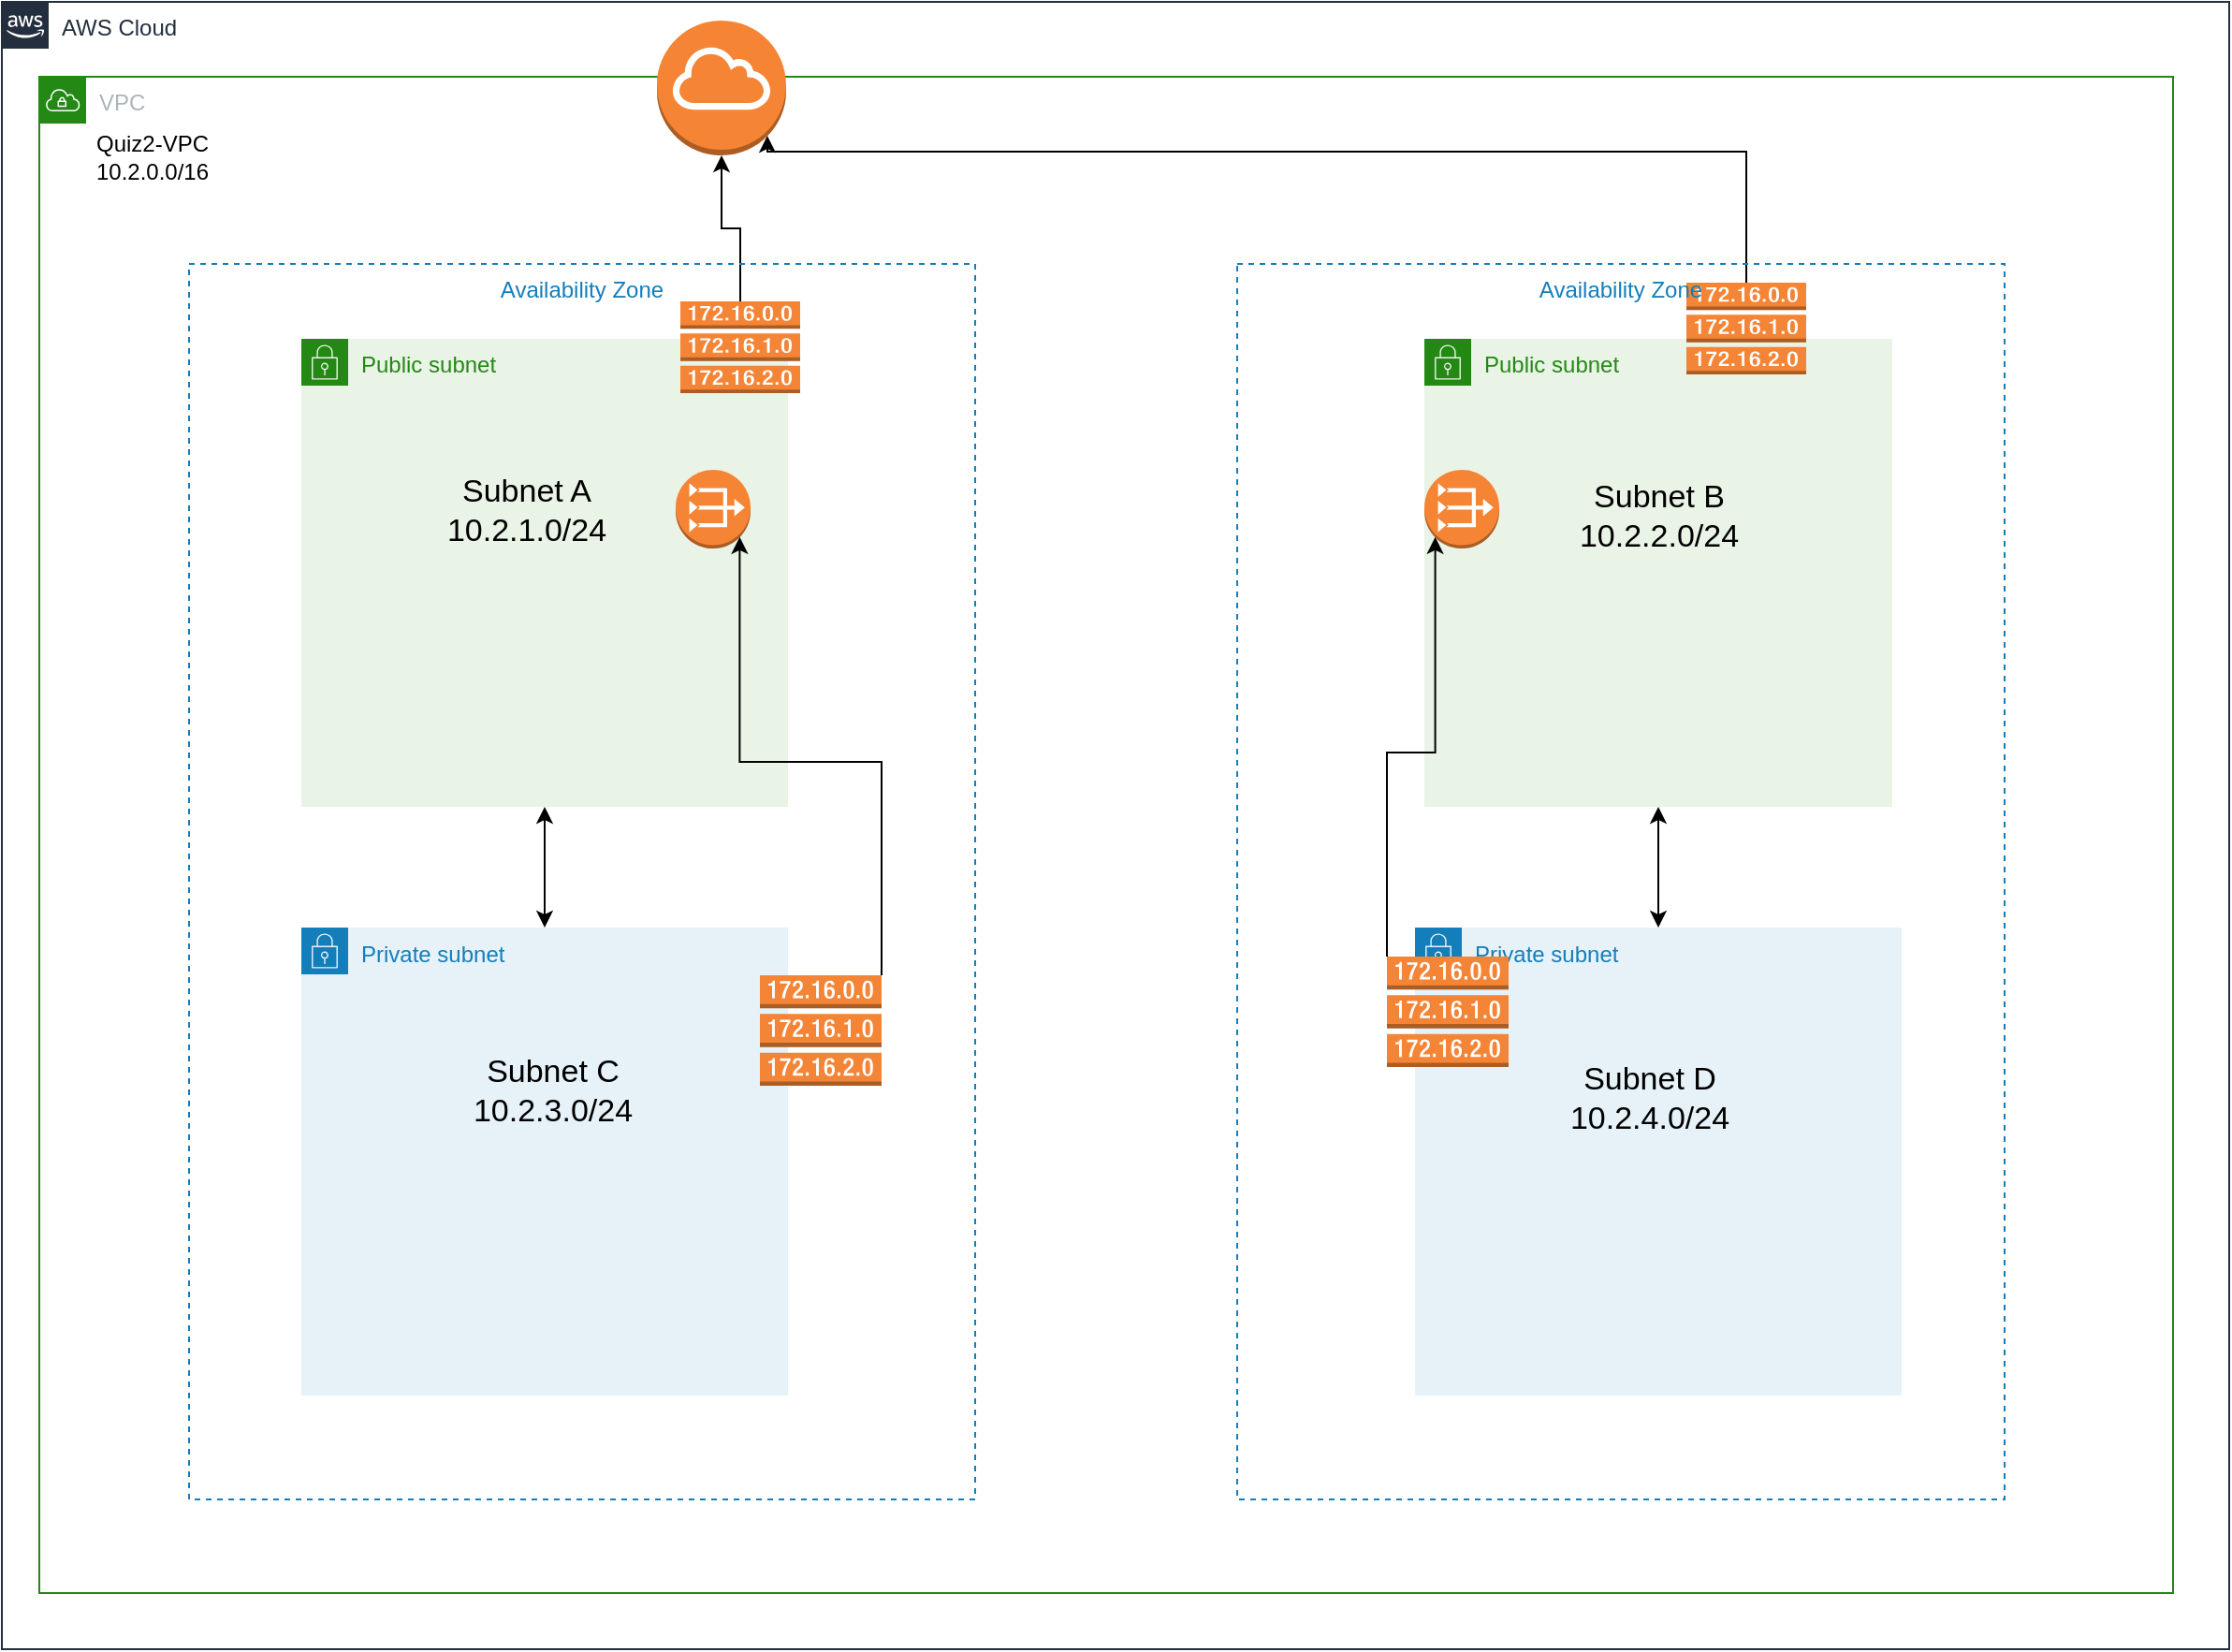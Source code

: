 <mxfile version="22.0.8" type="github">
  <diagram name="Page-1" id="J7Rwe3FlgArO9YMWmGPn">
    <mxGraphModel dx="1866" dy="1239" grid="1" gridSize="10" guides="1" tooltips="1" connect="1" arrows="1" fold="1" page="1" pageScale="1" pageWidth="850" pageHeight="1100" math="0" shadow="0">
      <root>
        <mxCell id="0" />
        <mxCell id="1" parent="0" />
        <mxCell id="r0di9if8hs9-B2SNoRB6-1" value="AWS Cloud" style="points=[[0,0],[0.25,0],[0.5,0],[0.75,0],[1,0],[1,0.25],[1,0.5],[1,0.75],[1,1],[0.75,1],[0.5,1],[0.25,1],[0,1],[0,0.75],[0,0.5],[0,0.25]];outlineConnect=0;gradientColor=none;html=1;whiteSpace=wrap;fontSize=12;fontStyle=0;container=1;pointerEvents=0;collapsible=0;recursiveResize=0;shape=mxgraph.aws4.group;grIcon=mxgraph.aws4.group_aws_cloud_alt;strokeColor=#232F3E;fillColor=none;verticalAlign=top;align=left;spacingLeft=30;fontColor=#232F3E;dashed=0;" parent="1" vertex="1">
          <mxGeometry x="20" y="120" width="1190" height="880" as="geometry" />
        </mxCell>
        <mxCell id="r0di9if8hs9-B2SNoRB6-2" value="VPC" style="points=[[0,0],[0.25,0],[0.5,0],[0.75,0],[1,0],[1,0.25],[1,0.5],[1,0.75],[1,1],[0.75,1],[0.5,1],[0.25,1],[0,1],[0,0.75],[0,0.5],[0,0.25]];outlineConnect=0;gradientColor=none;html=1;whiteSpace=wrap;fontSize=12;fontStyle=0;container=1;pointerEvents=0;collapsible=0;recursiveResize=0;shape=mxgraph.aws4.group;grIcon=mxgraph.aws4.group_vpc;strokeColor=#248814;fillColor=none;verticalAlign=top;align=left;spacingLeft=30;fontColor=#AAB7B8;dashed=0;" parent="1" vertex="1">
          <mxGeometry x="40" y="160" width="1140" height="810" as="geometry" />
        </mxCell>
        <mxCell id="r0di9if8hs9-B2SNoRB6-10" value="" style="outlineConnect=0;dashed=0;verticalLabelPosition=bottom;verticalAlign=top;align=center;html=1;shape=mxgraph.aws3.internet_gateway;fillColor=#F58534;gradientColor=none;" parent="r0di9if8hs9-B2SNoRB6-2" vertex="1">
          <mxGeometry x="330" y="-30" width="69" height="72" as="geometry" />
        </mxCell>
        <mxCell id="r0di9if8hs9-B2SNoRB6-11" value="Private subnet" style="points=[[0,0],[0.25,0],[0.5,0],[0.75,0],[1,0],[1,0.25],[1,0.5],[1,0.75],[1,1],[0.75,1],[0.5,1],[0.25,1],[0,1],[0,0.75],[0,0.5],[0,0.25]];outlineConnect=0;gradientColor=none;html=1;whiteSpace=wrap;fontSize=12;fontStyle=0;container=1;pointerEvents=0;collapsible=0;recursiveResize=0;shape=mxgraph.aws4.group;grIcon=mxgraph.aws4.group_security_group;grStroke=0;strokeColor=#147EBA;fillColor=#E6F2F8;verticalAlign=top;align=left;spacingLeft=30;fontColor=#147EBA;dashed=0;" parent="r0di9if8hs9-B2SNoRB6-2" vertex="1">
          <mxGeometry x="735" y="454.5" width="260" height="250" as="geometry" />
        </mxCell>
        <mxCell id="r0di9if8hs9-B2SNoRB6-15" value="&lt;font style=&quot;font-size: 17px;&quot;&gt;Subnet D&lt;br&gt;10.2.4.0/24&lt;/font&gt;" style="text;html=1;align=center;verticalAlign=middle;resizable=0;points=[];autosize=1;strokeColor=none;fillColor=none;" parent="r0di9if8hs9-B2SNoRB6-11" vertex="1">
          <mxGeometry x="70" y="66" width="110" height="50" as="geometry" />
        </mxCell>
        <mxCell id="r0di9if8hs9-B2SNoRB6-12" value="Public subnet" style="points=[[0,0],[0.25,0],[0.5,0],[0.75,0],[1,0],[1,0.25],[1,0.5],[1,0.75],[1,1],[0.75,1],[0.5,1],[0.25,1],[0,1],[0,0.75],[0,0.5],[0,0.25]];outlineConnect=0;gradientColor=none;html=1;whiteSpace=wrap;fontSize=12;fontStyle=0;container=1;pointerEvents=0;collapsible=0;recursiveResize=0;shape=mxgraph.aws4.group;grIcon=mxgraph.aws4.group_security_group;grStroke=0;strokeColor=#248814;fillColor=#E9F3E6;verticalAlign=top;align=left;spacingLeft=30;fontColor=#248814;dashed=0;" parent="r0di9if8hs9-B2SNoRB6-2" vertex="1">
          <mxGeometry x="140" y="140" width="260" height="250" as="geometry" />
        </mxCell>
        <mxCell id="r0di9if8hs9-B2SNoRB6-14" value="&lt;p style=&quot;line-height: 120%; font-size: 17px;&quot;&gt;&lt;font style=&quot;font-size: 17px;&quot;&gt;Subnet A&lt;br&gt;10.2.1.0/24&lt;/font&gt;&lt;/p&gt;" style="text;html=1;align=center;verticalAlign=middle;resizable=0;points=[];autosize=1;strokeColor=none;fillColor=none;" parent="r0di9if8hs9-B2SNoRB6-12" vertex="1">
          <mxGeometry x="65" y="47" width="110" height="90" as="geometry" />
        </mxCell>
        <mxCell id="r0di9if8hs9-B2SNoRB6-23" value="" style="outlineConnect=0;dashed=0;verticalLabelPosition=bottom;verticalAlign=top;align=center;html=1;shape=mxgraph.aws3.vpc_nat_gateway;fillColor=#F58534;gradientColor=none;" parent="r0di9if8hs9-B2SNoRB6-12" vertex="1">
          <mxGeometry x="200" y="70" width="40" height="42" as="geometry" />
        </mxCell>
        <mxCell id="IH3T0pA5ErTE_G9ovstJ-2" value="Public subnet" style="points=[[0,0],[0.25,0],[0.5,0],[0.75,0],[1,0],[1,0.25],[1,0.5],[1,0.75],[1,1],[0.75,1],[0.5,1],[0.25,1],[0,1],[0,0.75],[0,0.5],[0,0.25]];outlineConnect=0;gradientColor=none;html=1;whiteSpace=wrap;fontSize=12;fontStyle=0;container=1;pointerEvents=0;collapsible=0;recursiveResize=0;shape=mxgraph.aws4.group;grIcon=mxgraph.aws4.group_security_group;grStroke=0;strokeColor=#248814;fillColor=#E9F3E6;verticalAlign=top;align=left;spacingLeft=30;fontColor=#248814;dashed=0;" vertex="1" parent="r0di9if8hs9-B2SNoRB6-2">
          <mxGeometry x="740" y="140" width="250" height="250" as="geometry" />
        </mxCell>
        <mxCell id="IH3T0pA5ErTE_G9ovstJ-3" value="&lt;font style=&quot;font-size: 17px;&quot;&gt;Subnet B&lt;br&gt;10.2.2.0/24&lt;/font&gt;" style="text;html=1;align=center;verticalAlign=middle;resizable=0;points=[];autosize=1;strokeColor=none;fillColor=none;" vertex="1" parent="IH3T0pA5ErTE_G9ovstJ-2">
          <mxGeometry x="70" y="70" width="110" height="50" as="geometry" />
        </mxCell>
        <mxCell id="IH3T0pA5ErTE_G9ovstJ-15" value="" style="outlineConnect=0;dashed=0;verticalLabelPosition=bottom;verticalAlign=top;align=center;html=1;shape=mxgraph.aws3.vpc_nat_gateway;fillColor=#F58534;gradientColor=none;" vertex="1" parent="IH3T0pA5ErTE_G9ovstJ-2">
          <mxGeometry y="70" width="40" height="42" as="geometry" />
        </mxCell>
        <mxCell id="IH3T0pA5ErTE_G9ovstJ-1" value="Private subnet" style="points=[[0,0],[0.25,0],[0.5,0],[0.75,0],[1,0],[1,0.25],[1,0.5],[1,0.75],[1,1],[0.75,1],[0.5,1],[0.25,1],[0,1],[0,0.75],[0,0.5],[0,0.25]];outlineConnect=0;gradientColor=none;html=1;whiteSpace=wrap;fontSize=12;fontStyle=0;container=1;pointerEvents=0;collapsible=0;recursiveResize=0;shape=mxgraph.aws4.group;grIcon=mxgraph.aws4.group_security_group;grStroke=0;strokeColor=#147EBA;fillColor=#E6F2F8;verticalAlign=top;align=left;spacingLeft=30;fontColor=#147EBA;dashed=0;" vertex="1" parent="r0di9if8hs9-B2SNoRB6-2">
          <mxGeometry x="140" y="454.5" width="260" height="250" as="geometry" />
        </mxCell>
        <mxCell id="IH3T0pA5ErTE_G9ovstJ-4" value="&lt;font style=&quot;font-size: 17px;&quot;&gt;Subnet C&lt;br&gt;10.2.3.0/24&lt;/font&gt;" style="text;html=1;align=center;verticalAlign=middle;resizable=0;points=[];autosize=1;strokeColor=none;fillColor=none;" vertex="1" parent="IH3T0pA5ErTE_G9ovstJ-1">
          <mxGeometry x="78.5" y="62" width="110" height="50" as="geometry" />
        </mxCell>
        <mxCell id="IH3T0pA5ErTE_G9ovstJ-7" value="" style="outlineConnect=0;dashed=0;verticalLabelPosition=bottom;verticalAlign=top;align=center;html=1;shape=mxgraph.aws3.route_table;fillColor=#F58536;gradientColor=none;" vertex="1" parent="r0di9if8hs9-B2SNoRB6-2">
          <mxGeometry x="385" y="480" width="65" height="59" as="geometry" />
        </mxCell>
        <mxCell id="IH3T0pA5ErTE_G9ovstJ-16" style="edgeStyle=orthogonalEdgeStyle;rounded=0;orthogonalLoop=1;jettySize=auto;html=1;exitX=0;exitY=0;exitDx=0;exitDy=0;exitPerimeter=0;entryX=0.145;entryY=0.855;entryDx=0;entryDy=0;entryPerimeter=0;" edge="1" parent="r0di9if8hs9-B2SNoRB6-2" source="IH3T0pA5ErTE_G9ovstJ-8" target="IH3T0pA5ErTE_G9ovstJ-15">
          <mxGeometry relative="1" as="geometry" />
        </mxCell>
        <mxCell id="IH3T0pA5ErTE_G9ovstJ-8" value="" style="outlineConnect=0;dashed=0;verticalLabelPosition=bottom;verticalAlign=top;align=center;html=1;shape=mxgraph.aws3.route_table;fillColor=#F58536;gradientColor=none;" vertex="1" parent="r0di9if8hs9-B2SNoRB6-2">
          <mxGeometry x="720" y="470" width="65" height="59" as="geometry" />
        </mxCell>
        <mxCell id="IH3T0pA5ErTE_G9ovstJ-17" style="edgeStyle=orthogonalEdgeStyle;rounded=0;orthogonalLoop=1;jettySize=auto;html=1;exitX=1;exitY=0;exitDx=0;exitDy=0;exitPerimeter=0;entryX=0.855;entryY=0.855;entryDx=0;entryDy=0;entryPerimeter=0;" edge="1" parent="r0di9if8hs9-B2SNoRB6-2" source="IH3T0pA5ErTE_G9ovstJ-7" target="r0di9if8hs9-B2SNoRB6-23">
          <mxGeometry relative="1" as="geometry" />
        </mxCell>
        <mxCell id="IH3T0pA5ErTE_G9ovstJ-21" value="" style="outlineConnect=0;dashed=0;verticalLabelPosition=bottom;verticalAlign=top;align=center;html=1;shape=mxgraph.aws3.route_table;fillColor=#F58536;gradientColor=none;" vertex="1" parent="r0di9if8hs9-B2SNoRB6-2">
          <mxGeometry x="880" y="110" width="64" height="49" as="geometry" />
        </mxCell>
        <mxCell id="IH3T0pA5ErTE_G9ovstJ-24" style="edgeStyle=orthogonalEdgeStyle;rounded=0;orthogonalLoop=1;jettySize=auto;html=1;exitX=0.5;exitY=0;exitDx=0;exitDy=0;exitPerimeter=0;entryX=0.855;entryY=0.855;entryDx=0;entryDy=0;entryPerimeter=0;" edge="1" parent="r0di9if8hs9-B2SNoRB6-2" source="IH3T0pA5ErTE_G9ovstJ-21" target="r0di9if8hs9-B2SNoRB6-10">
          <mxGeometry relative="1" as="geometry">
            <Array as="points">
              <mxPoint x="912" y="40" />
              <mxPoint x="389" y="40" />
            </Array>
          </mxGeometry>
        </mxCell>
        <mxCell id="IH3T0pA5ErTE_G9ovstJ-25" value="" style="endArrow=classic;startArrow=classic;html=1;rounded=0;exitX=0.5;exitY=0;exitDx=0;exitDy=0;entryX=0.5;entryY=1;entryDx=0;entryDy=0;" edge="1" parent="r0di9if8hs9-B2SNoRB6-2" source="IH3T0pA5ErTE_G9ovstJ-1" target="r0di9if8hs9-B2SNoRB6-12">
          <mxGeometry width="50" height="50" relative="1" as="geometry">
            <mxPoint x="610" y="400" as="sourcePoint" />
            <mxPoint x="660" y="350" as="targetPoint" />
          </mxGeometry>
        </mxCell>
        <mxCell id="IH3T0pA5ErTE_G9ovstJ-26" value="" style="endArrow=classic;startArrow=classic;html=1;rounded=0;exitX=0.5;exitY=0;exitDx=0;exitDy=0;entryX=0.5;entryY=1;entryDx=0;entryDy=0;" edge="1" parent="r0di9if8hs9-B2SNoRB6-2" source="r0di9if8hs9-B2SNoRB6-11" target="IH3T0pA5ErTE_G9ovstJ-2">
          <mxGeometry width="50" height="50" relative="1" as="geometry">
            <mxPoint x="280" y="464" as="sourcePoint" />
            <mxPoint x="275" y="400" as="targetPoint" />
          </mxGeometry>
        </mxCell>
        <mxCell id="r0di9if8hs9-B2SNoRB6-16" value="Quiz2-VPC&lt;br&gt;10.2.0.0/16" style="text;html=1;align=center;verticalAlign=middle;resizable=0;points=[];autosize=1;strokeColor=none;fillColor=none;" parent="1" vertex="1">
          <mxGeometry x="60" y="183" width="80" height="40" as="geometry" />
        </mxCell>
        <mxCell id="IH3T0pA5ErTE_G9ovstJ-23" style="edgeStyle=orthogonalEdgeStyle;rounded=0;orthogonalLoop=1;jettySize=auto;html=1;exitX=0.5;exitY=0;exitDx=0;exitDy=0;exitPerimeter=0;" edge="1" parent="1" source="IH3T0pA5ErTE_G9ovstJ-20" target="r0di9if8hs9-B2SNoRB6-10">
          <mxGeometry relative="1" as="geometry" />
        </mxCell>
        <mxCell id="IH3T0pA5ErTE_G9ovstJ-20" value="" style="outlineConnect=0;dashed=0;verticalLabelPosition=bottom;verticalAlign=top;align=center;html=1;shape=mxgraph.aws3.route_table;fillColor=#F58536;gradientColor=none;" vertex="1" parent="1">
          <mxGeometry x="382.5" y="280" width="64" height="49" as="geometry" />
        </mxCell>
        <mxCell id="IH3T0pA5ErTE_G9ovstJ-27" value="Availability Zone" style="fillColor=none;strokeColor=#147EBA;dashed=1;verticalAlign=top;fontStyle=0;fontColor=#147EBA;whiteSpace=wrap;html=1;" vertex="1" parent="1">
          <mxGeometry x="120" y="260" width="420" height="660" as="geometry" />
        </mxCell>
        <mxCell id="IH3T0pA5ErTE_G9ovstJ-28" value="Availability Zone" style="fillColor=none;strokeColor=#147EBA;dashed=1;verticalAlign=top;fontStyle=0;fontColor=#147EBA;whiteSpace=wrap;html=1;" vertex="1" parent="1">
          <mxGeometry x="680" y="260" width="410" height="660" as="geometry" />
        </mxCell>
      </root>
    </mxGraphModel>
  </diagram>
</mxfile>
